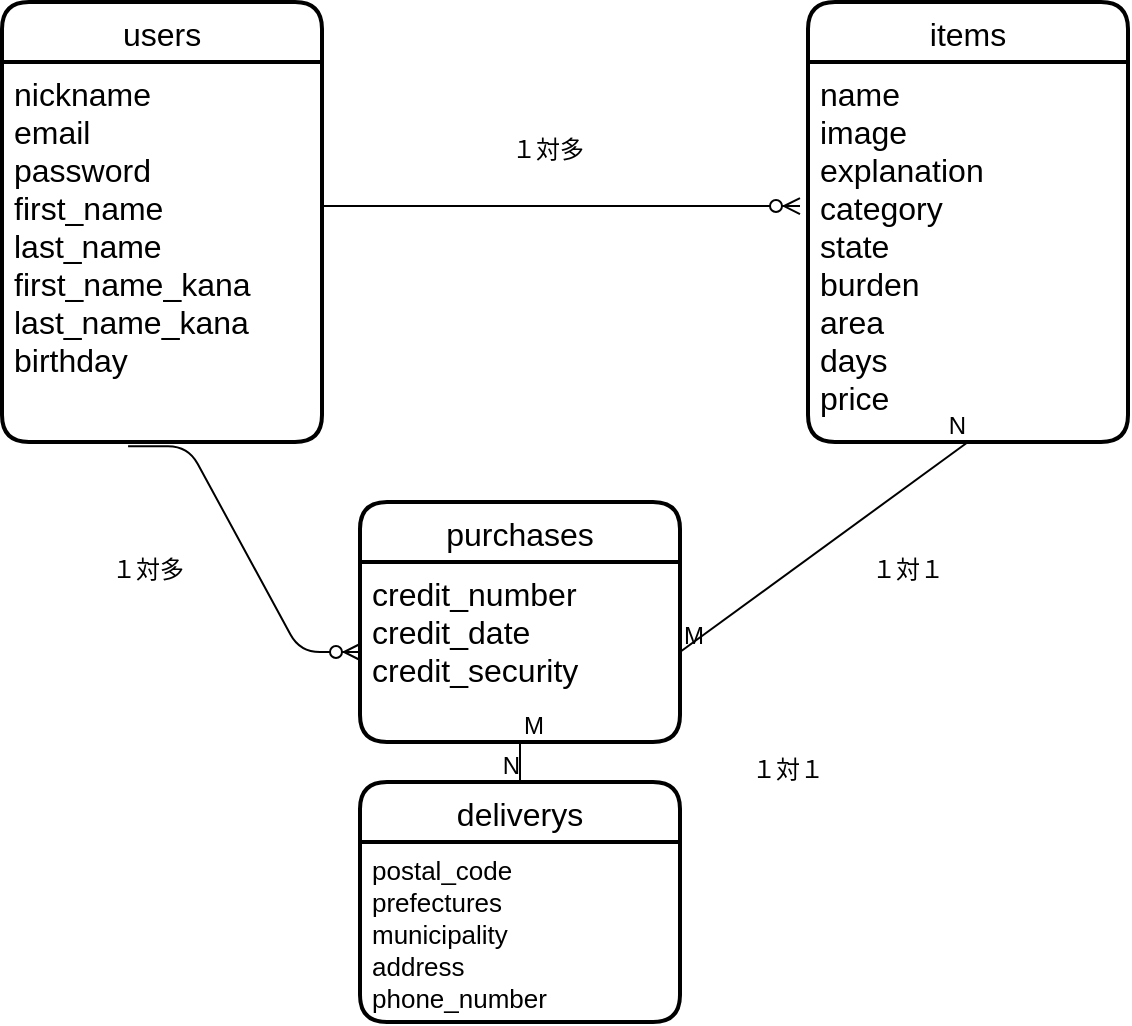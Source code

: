 <mxfile version="13.10.0" type="embed">
    <diagram id="e7zRv_c1LP3z5vwRsQUt" name="ページ1">
        <mxGraphModel dx="671" dy="526" grid="1" gridSize="10" guides="1" tooltips="1" connect="1" arrows="1" fold="1" page="1" pageScale="1" pageWidth="850" pageHeight="1100" math="0" shadow="0">
            <root>
                <mxCell id="0"/>
                <mxCell id="1" parent="0"/>
                <mxCell id="105" value="users" style="swimlane;childLayout=stackLayout;horizontal=1;startSize=30;horizontalStack=0;rounded=1;fontSize=16;fontStyle=0;strokeWidth=2;resizeParent=0;resizeLast=1;shadow=0;dashed=0;align=center;" vertex="1" parent="1">
                    <mxGeometry x="21" y="30" width="160" height="220" as="geometry"/>
                </mxCell>
                <mxCell id="106" value="nickname&#10;email&#10;password&#10;first_name&#10;last_name&#10;first_name_kana&#10;last_name_kana&#10;birthday" style="align=left;strokeColor=none;fillColor=none;spacingLeft=4;fontSize=16;verticalAlign=top;resizable=0;rotatable=0;part=1;" vertex="1" parent="105">
                    <mxGeometry y="30" width="160" height="190" as="geometry"/>
                </mxCell>
                <mxCell id="107" value="deliverys" style="swimlane;childLayout=stackLayout;horizontal=1;startSize=30;horizontalStack=0;rounded=1;fontSize=16;fontStyle=0;strokeWidth=2;resizeParent=0;resizeLast=1;shadow=0;dashed=0;align=center;" vertex="1" parent="1">
                    <mxGeometry x="200" y="420" width="160" height="120" as="geometry"/>
                </mxCell>
                <mxCell id="108" value="postal_code&#10;prefectures&#10;municipality&#10;address&#10;phone_number" style="align=left;strokeColor=none;fillColor=none;spacingLeft=4;fontSize=13;verticalAlign=top;resizable=0;rotatable=0;part=1;" vertex="1" parent="107">
                    <mxGeometry y="30" width="160" height="90" as="geometry"/>
                </mxCell>
                <mxCell id="109" value="purchases" style="swimlane;childLayout=stackLayout;horizontal=1;startSize=30;horizontalStack=0;rounded=1;fontSize=16;fontStyle=0;strokeWidth=2;resizeParent=0;resizeLast=1;shadow=0;dashed=0;align=center;" vertex="1" parent="1">
                    <mxGeometry x="200" y="280" width="160" height="120" as="geometry"/>
                </mxCell>
                <mxCell id="110" value="credit_number&#10;credit_date&#10;credit_security" style="align=left;strokeColor=none;fillColor=none;spacingLeft=4;fontSize=16;verticalAlign=top;resizable=0;rotatable=0;part=1;" vertex="1" parent="109">
                    <mxGeometry y="30" width="160" height="90" as="geometry"/>
                </mxCell>
                <mxCell id="111" value="items" style="swimlane;childLayout=stackLayout;horizontal=1;startSize=30;horizontalStack=0;rounded=1;fontSize=16;fontStyle=0;strokeWidth=2;resizeParent=0;resizeLast=1;shadow=0;dashed=0;align=center;" vertex="1" parent="1">
                    <mxGeometry x="424" y="30" width="160" height="220" as="geometry"/>
                </mxCell>
                <mxCell id="112" value="name&#10;image&#10;explanation&#10;category&#10;state&#10;burden&#10;area&#10;days&#10;price" style="align=left;strokeColor=none;fillColor=none;spacingLeft=4;fontSize=16;verticalAlign=top;resizable=0;rotatable=0;part=1;" vertex="1" parent="111">
                    <mxGeometry y="30" width="160" height="190" as="geometry"/>
                </mxCell>
                <mxCell id="119" value="" style="edgeStyle=entityRelationEdgeStyle;fontSize=17;html=1;endArrow=ERzeroToMany;endFill=1;entryX=-0.025;entryY=0.379;entryDx=0;entryDy=0;entryPerimeter=0;exitX=0.994;exitY=0.379;exitDx=0;exitDy=0;exitPerimeter=0;fontStyle=1" edge="1" parent="1" source="106" target="112">
                    <mxGeometry width="100" height="100" relative="1" as="geometry">
                        <mxPoint x="260" y="240" as="sourcePoint"/>
                        <mxPoint x="360" y="140" as="targetPoint"/>
                    </mxGeometry>
                </mxCell>
                <mxCell id="120" value="" style="edgeStyle=entityRelationEdgeStyle;fontSize=12;html=1;endArrow=ERzeroToMany;endFill=1;exitX=0.394;exitY=1.011;exitDx=0;exitDy=0;exitPerimeter=0;" edge="1" parent="1" source="106" target="110">
                    <mxGeometry width="100" height="100" relative="1" as="geometry">
                        <mxPoint x="280" y="290" as="sourcePoint"/>
                        <mxPoint x="380" y="190" as="targetPoint"/>
                    </mxGeometry>
                </mxCell>
                <mxCell id="123" value="" style="endArrow=none;html=1;rounded=0;fontSize=16;entryX=0.5;entryY=1;entryDx=0;entryDy=0;exitX=1;exitY=0.5;exitDx=0;exitDy=0;" edge="1" parent="1" source="110" target="112">
                    <mxGeometry relative="1" as="geometry">
                        <mxPoint x="250" y="380" as="sourcePoint"/>
                        <mxPoint x="410" y="380" as="targetPoint"/>
                    </mxGeometry>
                </mxCell>
                <mxCell id="124" value="M" style="resizable=0;html=1;align=left;verticalAlign=bottom;" connectable="0" vertex="1" parent="123">
                    <mxGeometry x="-1" relative="1" as="geometry"/>
                </mxCell>
                <mxCell id="125" value="N" style="resizable=0;html=1;align=right;verticalAlign=bottom;" connectable="0" vertex="1" parent="123">
                    <mxGeometry x="1" relative="1" as="geometry"/>
                </mxCell>
                <mxCell id="126" value="" style="endArrow=none;html=1;rounded=0;fontSize=16;exitX=0.5;exitY=1;exitDx=0;exitDy=0;entryX=0.5;entryY=0;entryDx=0;entryDy=0;" edge="1" parent="1" source="110" target="107">
                    <mxGeometry relative="1" as="geometry">
                        <mxPoint x="250" y="260" as="sourcePoint"/>
                        <mxPoint x="410" y="260" as="targetPoint"/>
                    </mxGeometry>
                </mxCell>
                <mxCell id="127" value="M" style="resizable=0;html=1;align=left;verticalAlign=bottom;" connectable="0" vertex="1" parent="126">
                    <mxGeometry x="-1" relative="1" as="geometry"/>
                </mxCell>
                <mxCell id="128" value="N" style="resizable=0;html=1;align=right;verticalAlign=bottom;" connectable="0" vertex="1" parent="126">
                    <mxGeometry x="1" relative="1" as="geometry"/>
                </mxCell>
                <mxCell id="129" value="１対多" style="text;strokeColor=none;fillColor=none;spacingLeft=4;spacingRight=4;overflow=hidden;rotatable=0;points=[[0,0.5],[1,0.5]];portConstraint=eastwest;fontSize=12;" vertex="1" parent="1">
                    <mxGeometry x="270" y="90" width="60" height="30" as="geometry"/>
                </mxCell>
                <mxCell id="130" value="１対多" style="text;strokeColor=none;fillColor=none;spacingLeft=4;spacingRight=4;overflow=hidden;rotatable=0;points=[[0,0.5],[1,0.5]];portConstraint=eastwest;fontSize=12;" vertex="1" parent="1">
                    <mxGeometry x="70" y="300" width="60" height="30" as="geometry"/>
                </mxCell>
                <mxCell id="131" value="１対１" style="text;strokeColor=none;fillColor=none;spacingLeft=4;spacingRight=4;overflow=hidden;rotatable=0;points=[[0,0.5],[1,0.5]];portConstraint=eastwest;fontSize=12;" vertex="1" parent="1">
                    <mxGeometry x="450" y="300" width="60" height="30" as="geometry"/>
                </mxCell>
                <mxCell id="132" value="１対１" style="text;strokeColor=none;fillColor=none;spacingLeft=4;spacingRight=4;overflow=hidden;rotatable=0;points=[[0,0.5],[1,0.5]];portConstraint=eastwest;fontSize=12;" vertex="1" parent="1">
                    <mxGeometry x="390" y="400" width="60" height="30" as="geometry"/>
                </mxCell>
            </root>
        </mxGraphModel>
    </diagram>
</mxfile>